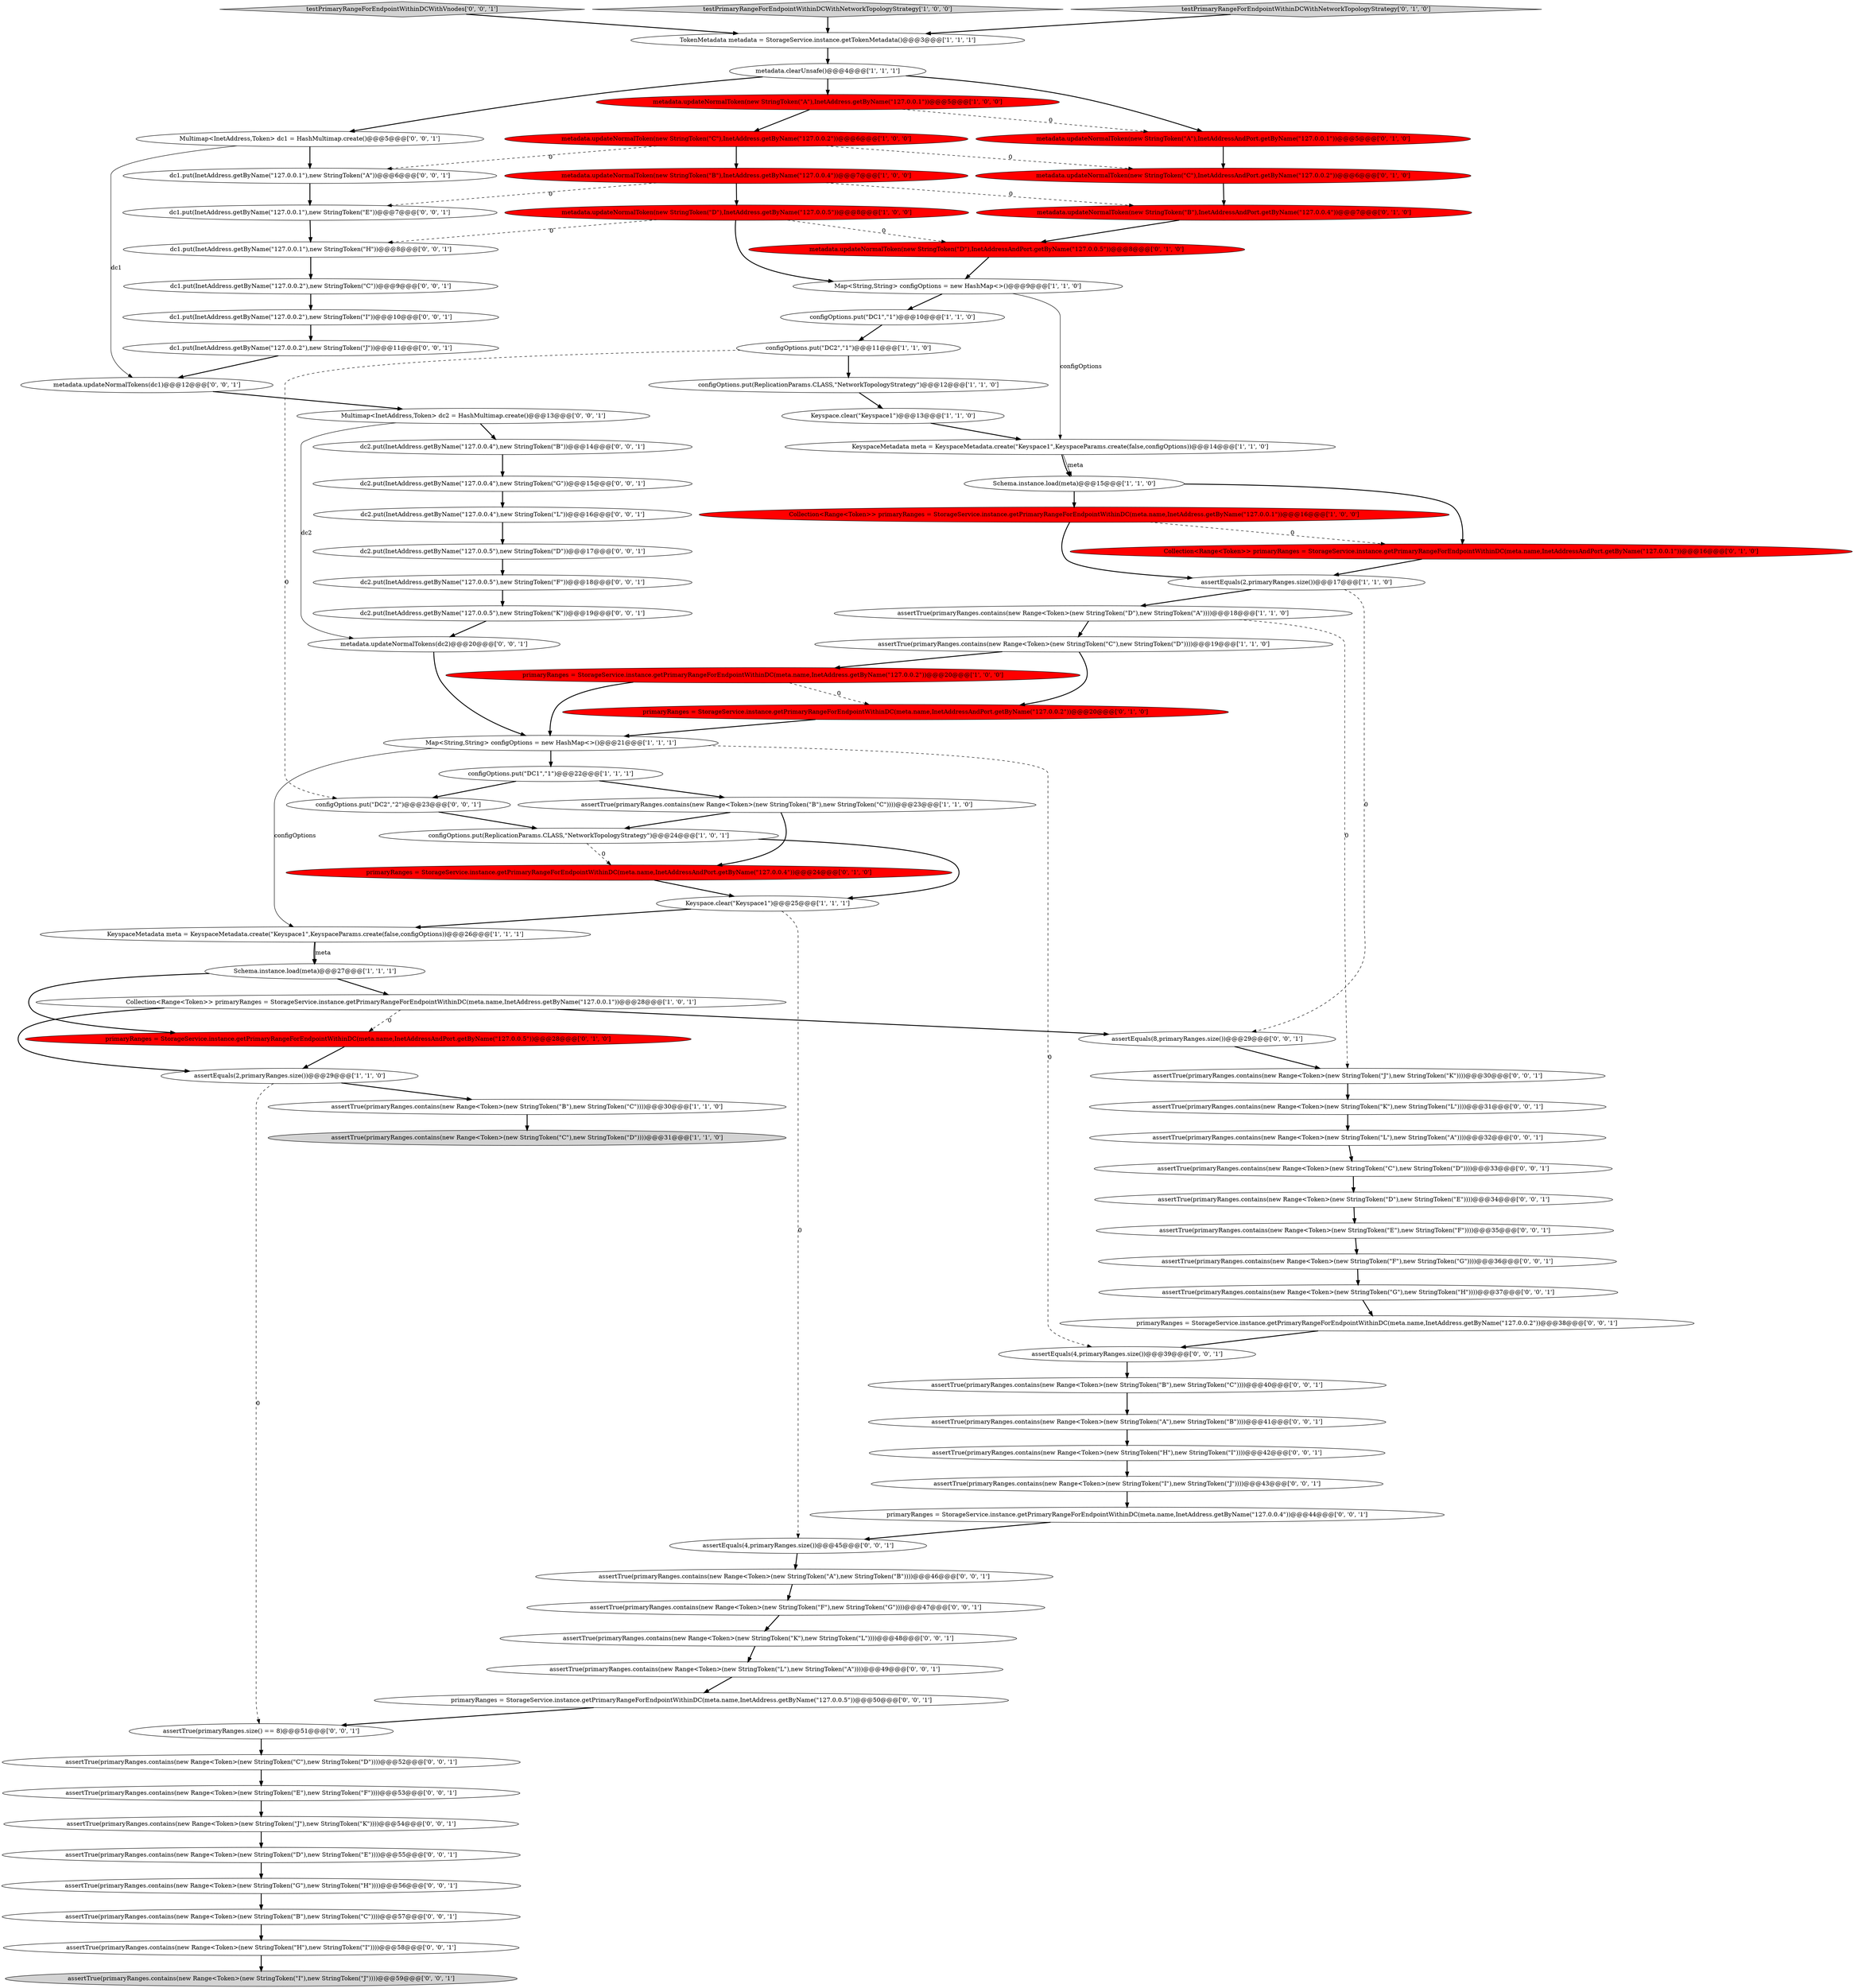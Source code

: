 digraph {
51 [style = filled, label = "dc2.put(InetAddress.getByName(\"127.0.0.5\"),new StringToken(\"D\"))@@@17@@@['0', '0', '1']", fillcolor = white, shape = ellipse image = "AAA0AAABBB3BBB"];
17 [style = filled, label = "Keyspace.clear(\"Keyspace1\")@@@13@@@['1', '1', '0']", fillcolor = white, shape = ellipse image = "AAA0AAABBB1BBB"];
10 [style = filled, label = "Map<String,String> configOptions = new HashMap<>()@@@9@@@['1', '1', '0']", fillcolor = white, shape = ellipse image = "AAA0AAABBB1BBB"];
20 [style = filled, label = "configOptions.put(\"DC2\",\"1\")@@@11@@@['1', '1', '0']", fillcolor = white, shape = ellipse image = "AAA0AAABBB1BBB"];
82 [style = filled, label = "assertTrue(primaryRanges.contains(new Range<Token>(new StringToken(\"D\"),new StringToken(\"E\"))))@@@34@@@['0', '0', '1']", fillcolor = white, shape = ellipse image = "AAA0AAABBB3BBB"];
28 [style = filled, label = "Keyspace.clear(\"Keyspace1\")@@@25@@@['1', '1', '1']", fillcolor = white, shape = ellipse image = "AAA0AAABBB1BBB"];
39 [style = filled, label = "dc2.put(InetAddress.getByName(\"127.0.0.4\"),new StringToken(\"L\"))@@@16@@@['0', '0', '1']", fillcolor = white, shape = ellipse image = "AAA0AAABBB3BBB"];
9 [style = filled, label = "primaryRanges = StorageService.instance.getPrimaryRangeForEndpointWithinDC(meta.name,InetAddress.getByName(\"127.0.0.2\"))@@@20@@@['1', '0', '0']", fillcolor = red, shape = ellipse image = "AAA1AAABBB1BBB"];
66 [style = filled, label = "assertTrue(primaryRanges.contains(new Range<Token>(new StringToken(\"A\"),new StringToken(\"B\"))))@@@41@@@['0', '0', '1']", fillcolor = white, shape = ellipse image = "AAA0AAABBB3BBB"];
81 [style = filled, label = "testPrimaryRangeForEndpointWithinDCWithVnodes['0', '0', '1']", fillcolor = lightgray, shape = diamond image = "AAA0AAABBB3BBB"];
12 [style = filled, label = "metadata.updateNormalToken(new StringToken(\"D\"),InetAddress.getByName(\"127.0.0.5\"))@@@8@@@['1', '0', '0']", fillcolor = red, shape = ellipse image = "AAA1AAABBB1BBB"];
87 [style = filled, label = "assertTrue(primaryRanges.contains(new Range<Token>(new StringToken(\"C\"),new StringToken(\"D\"))))@@@52@@@['0', '0', '1']", fillcolor = white, shape = ellipse image = "AAA0AAABBB3BBB"];
60 [style = filled, label = "assertTrue(primaryRanges.contains(new Range<Token>(new StringToken(\"F\"),new StringToken(\"G\"))))@@@36@@@['0', '0', '1']", fillcolor = white, shape = ellipse image = "AAA0AAABBB3BBB"];
11 [style = filled, label = "configOptions.put(\"DC1\",\"1\")@@@22@@@['1', '1', '1']", fillcolor = white, shape = ellipse image = "AAA0AAABBB1BBB"];
75 [style = filled, label = "assertTrue(primaryRanges.contains(new Range<Token>(new StringToken(\"F\"),new StringToken(\"G\"))))@@@47@@@['0', '0', '1']", fillcolor = white, shape = ellipse image = "AAA0AAABBB3BBB"];
70 [style = filled, label = "dc2.put(InetAddress.getByName(\"127.0.0.4\"),new StringToken(\"G\"))@@@15@@@['0', '0', '1']", fillcolor = white, shape = ellipse image = "AAA0AAABBB3BBB"];
35 [style = filled, label = "primaryRanges = StorageService.instance.getPrimaryRangeForEndpointWithinDC(meta.name,InetAddressAndPort.getByName(\"127.0.0.4\"))@@@24@@@['0', '1', '0']", fillcolor = red, shape = ellipse image = "AAA1AAABBB2BBB"];
27 [style = filled, label = "assertTrue(primaryRanges.contains(new Range<Token>(new StringToken(\"C\"),new StringToken(\"D\"))))@@@31@@@['1', '1', '0']", fillcolor = lightgray, shape = ellipse image = "AAA0AAABBB1BBB"];
5 [style = filled, label = "KeyspaceMetadata meta = KeyspaceMetadata.create(\"Keyspace1\",KeyspaceParams.create(false,configOptions))@@@14@@@['1', '1', '0']", fillcolor = white, shape = ellipse image = "AAA0AAABBB1BBB"];
45 [style = filled, label = "Multimap<InetAddress,Token> dc2 = HashMultimap.create()@@@13@@@['0', '0', '1']", fillcolor = white, shape = ellipse image = "AAA0AAABBB3BBB"];
86 [style = filled, label = "assertTrue(primaryRanges.contains(new Range<Token>(new StringToken(\"G\"),new StringToken(\"H\"))))@@@56@@@['0', '0', '1']", fillcolor = white, shape = ellipse image = "AAA0AAABBB3BBB"];
52 [style = filled, label = "dc1.put(InetAddress.getByName(\"127.0.0.1\"),new StringToken(\"H\"))@@@8@@@['0', '0', '1']", fillcolor = white, shape = ellipse image = "AAA0AAABBB3BBB"];
13 [style = filled, label = "TokenMetadata metadata = StorageService.instance.getTokenMetadata()@@@3@@@['1', '1', '1']", fillcolor = white, shape = ellipse image = "AAA0AAABBB1BBB"];
58 [style = filled, label = "assertEquals(4,primaryRanges.size())@@@45@@@['0', '0', '1']", fillcolor = white, shape = ellipse image = "AAA0AAABBB3BBB"];
74 [style = filled, label = "primaryRanges = StorageService.instance.getPrimaryRangeForEndpointWithinDC(meta.name,InetAddress.getByName(\"127.0.0.4\"))@@@44@@@['0', '0', '1']", fillcolor = white, shape = ellipse image = "AAA0AAABBB3BBB"];
40 [style = filled, label = "primaryRanges = StorageService.instance.getPrimaryRangeForEndpointWithinDC(meta.name,InetAddress.getByName(\"127.0.0.2\"))@@@38@@@['0', '0', '1']", fillcolor = white, shape = ellipse image = "AAA0AAABBB3BBB"];
67 [style = filled, label = "assertTrue(primaryRanges.contains(new Range<Token>(new StringToken(\"A\"),new StringToken(\"B\"))))@@@46@@@['0', '0', '1']", fillcolor = white, shape = ellipse image = "AAA0AAABBB3BBB"];
56 [style = filled, label = "assertTrue(primaryRanges.contains(new Range<Token>(new StringToken(\"K\"),new StringToken(\"L\"))))@@@31@@@['0', '0', '1']", fillcolor = white, shape = ellipse image = "AAA0AAABBB3BBB"];
34 [style = filled, label = "Collection<Range<Token>> primaryRanges = StorageService.instance.getPrimaryRangeForEndpointWithinDC(meta.name,InetAddressAndPort.getByName(\"127.0.0.1\"))@@@16@@@['0', '1', '0']", fillcolor = red, shape = ellipse image = "AAA1AAABBB2BBB"];
25 [style = filled, label = "KeyspaceMetadata meta = KeyspaceMetadata.create(\"Keyspace1\",KeyspaceParams.create(false,configOptions))@@@26@@@['1', '1', '1']", fillcolor = white, shape = ellipse image = "AAA0AAABBB1BBB"];
79 [style = filled, label = "dc1.put(InetAddress.getByName(\"127.0.0.2\"),new StringToken(\"J\"))@@@11@@@['0', '0', '1']", fillcolor = white, shape = ellipse image = "AAA0AAABBB3BBB"];
44 [style = filled, label = "assertTrue(primaryRanges.contains(new Range<Token>(new StringToken(\"G\"),new StringToken(\"H\"))))@@@37@@@['0', '0', '1']", fillcolor = white, shape = ellipse image = "AAA0AAABBB3BBB"];
53 [style = filled, label = "dc1.put(InetAddress.getByName(\"127.0.0.2\"),new StringToken(\"C\"))@@@9@@@['0', '0', '1']", fillcolor = white, shape = ellipse image = "AAA0AAABBB3BBB"];
26 [style = filled, label = "assertTrue(primaryRanges.contains(new Range<Token>(new StringToken(\"B\"),new StringToken(\"C\"))))@@@30@@@['1', '1', '0']", fillcolor = white, shape = ellipse image = "AAA0AAABBB1BBB"];
50 [style = filled, label = "assertTrue(primaryRanges.contains(new Range<Token>(new StringToken(\"C\"),new StringToken(\"D\"))))@@@33@@@['0', '0', '1']", fillcolor = white, shape = ellipse image = "AAA0AAABBB3BBB"];
69 [style = filled, label = "assertTrue(primaryRanges.contains(new Range<Token>(new StringToken(\"E\"),new StringToken(\"F\"))))@@@35@@@['0', '0', '1']", fillcolor = white, shape = ellipse image = "AAA0AAABBB3BBB"];
24 [style = filled, label = "testPrimaryRangeForEndpointWithinDCWithNetworkTopologyStrategy['1', '0', '0']", fillcolor = lightgray, shape = diamond image = "AAA0AAABBB1BBB"];
31 [style = filled, label = "primaryRanges = StorageService.instance.getPrimaryRangeForEndpointWithinDC(meta.name,InetAddressAndPort.getByName(\"127.0.0.2\"))@@@20@@@['0', '1', '0']", fillcolor = red, shape = ellipse image = "AAA1AAABBB2BBB"];
61 [style = filled, label = "assertTrue(primaryRanges.contains(new Range<Token>(new StringToken(\"I\"),new StringToken(\"J\"))))@@@59@@@['0', '0', '1']", fillcolor = lightgray, shape = ellipse image = "AAA0AAABBB3BBB"];
42 [style = filled, label = "assertTrue(primaryRanges.contains(new Range<Token>(new StringToken(\"B\"),new StringToken(\"C\"))))@@@40@@@['0', '0', '1']", fillcolor = white, shape = ellipse image = "AAA0AAABBB3BBB"];
76 [style = filled, label = "assertTrue(primaryRanges.contains(new Range<Token>(new StringToken(\"D\"),new StringToken(\"E\"))))@@@55@@@['0', '0', '1']", fillcolor = white, shape = ellipse image = "AAA0AAABBB3BBB"];
43 [style = filled, label = "assertTrue(primaryRanges.contains(new Range<Token>(new StringToken(\"H\"),new StringToken(\"I\"))))@@@58@@@['0', '0', '1']", fillcolor = white, shape = ellipse image = "AAA0AAABBB3BBB"];
2 [style = filled, label = "configOptions.put(ReplicationParams.CLASS,\"NetworkTopologyStrategy\")@@@24@@@['1', '0', '1']", fillcolor = white, shape = ellipse image = "AAA0AAABBB1BBB"];
0 [style = filled, label = "metadata.updateNormalToken(new StringToken(\"A\"),InetAddress.getByName(\"127.0.0.1\"))@@@5@@@['1', '0', '0']", fillcolor = red, shape = ellipse image = "AAA1AAABBB1BBB"];
1 [style = filled, label = "assertEquals(2,primaryRanges.size())@@@29@@@['1', '1', '0']", fillcolor = white, shape = ellipse image = "AAA0AAABBB1BBB"];
77 [style = filled, label = "dc1.put(InetAddress.getByName(\"127.0.0.1\"),new StringToken(\"A\"))@@@6@@@['0', '0', '1']", fillcolor = white, shape = ellipse image = "AAA0AAABBB3BBB"];
63 [style = filled, label = "assertEquals(8,primaryRanges.size())@@@29@@@['0', '0', '1']", fillcolor = white, shape = ellipse image = "AAA0AAABBB3BBB"];
22 [style = filled, label = "Collection<Range<Token>> primaryRanges = StorageService.instance.getPrimaryRangeForEndpointWithinDC(meta.name,InetAddress.getByName(\"127.0.0.1\"))@@@16@@@['1', '0', '0']", fillcolor = red, shape = ellipse image = "AAA1AAABBB1BBB"];
57 [style = filled, label = "assertTrue(primaryRanges.contains(new Range<Token>(new StringToken(\"I\"),new StringToken(\"J\"))))@@@43@@@['0', '0', '1']", fillcolor = white, shape = ellipse image = "AAA0AAABBB3BBB"];
65 [style = filled, label = "assertTrue(primaryRanges.contains(new Range<Token>(new StringToken(\"B\"),new StringToken(\"C\"))))@@@57@@@['0', '0', '1']", fillcolor = white, shape = ellipse image = "AAA0AAABBB3BBB"];
3 [style = filled, label = "configOptions.put(\"DC1\",\"1\")@@@10@@@['1', '1', '0']", fillcolor = white, shape = ellipse image = "AAA0AAABBB1BBB"];
8 [style = filled, label = "Map<String,String> configOptions = new HashMap<>()@@@21@@@['1', '1', '1']", fillcolor = white, shape = ellipse image = "AAA0AAABBB1BBB"];
73 [style = filled, label = "dc1.put(InetAddress.getByName(\"127.0.0.2\"),new StringToken(\"I\"))@@@10@@@['0', '0', '1']", fillcolor = white, shape = ellipse image = "AAA0AAABBB3BBB"];
68 [style = filled, label = "primaryRanges = StorageService.instance.getPrimaryRangeForEndpointWithinDC(meta.name,InetAddress.getByName(\"127.0.0.5\"))@@@50@@@['0', '0', '1']", fillcolor = white, shape = ellipse image = "AAA0AAABBB3BBB"];
15 [style = filled, label = "metadata.updateNormalToken(new StringToken(\"C\"),InetAddress.getByName(\"127.0.0.2\"))@@@6@@@['1', '0', '0']", fillcolor = red, shape = ellipse image = "AAA1AAABBB1BBB"];
29 [style = filled, label = "configOptions.put(ReplicationParams.CLASS,\"NetworkTopologyStrategy\")@@@12@@@['1', '1', '0']", fillcolor = white, shape = ellipse image = "AAA0AAABBB1BBB"];
55 [style = filled, label = "assertTrue(primaryRanges.contains(new Range<Token>(new StringToken(\"L\"),new StringToken(\"A\"))))@@@32@@@['0', '0', '1']", fillcolor = white, shape = ellipse image = "AAA0AAABBB3BBB"];
84 [style = filled, label = "Multimap<InetAddress,Token> dc1 = HashMultimap.create()@@@5@@@['0', '0', '1']", fillcolor = white, shape = ellipse image = "AAA0AAABBB3BBB"];
64 [style = filled, label = "assertTrue(primaryRanges.contains(new Range<Token>(new StringToken(\"J\"),new StringToken(\"K\"))))@@@30@@@['0', '0', '1']", fillcolor = white, shape = ellipse image = "AAA0AAABBB3BBB"];
80 [style = filled, label = "assertTrue(primaryRanges.contains(new Range<Token>(new StringToken(\"K\"),new StringToken(\"L\"))))@@@48@@@['0', '0', '1']", fillcolor = white, shape = ellipse image = "AAA0AAABBB3BBB"];
48 [style = filled, label = "metadata.updateNormalTokens(dc1)@@@12@@@['0', '0', '1']", fillcolor = white, shape = ellipse image = "AAA0AAABBB3BBB"];
49 [style = filled, label = "dc2.put(InetAddress.getByName(\"127.0.0.5\"),new StringToken(\"F\"))@@@18@@@['0', '0', '1']", fillcolor = white, shape = ellipse image = "AAA0AAABBB3BBB"];
18 [style = filled, label = "assertEquals(2,primaryRanges.size())@@@17@@@['1', '1', '0']", fillcolor = white, shape = ellipse image = "AAA0AAABBB1BBB"];
36 [style = filled, label = "primaryRanges = StorageService.instance.getPrimaryRangeForEndpointWithinDC(meta.name,InetAddressAndPort.getByName(\"127.0.0.5\"))@@@28@@@['0', '1', '0']", fillcolor = red, shape = ellipse image = "AAA1AAABBB2BBB"];
83 [style = filled, label = "assertTrue(primaryRanges.contains(new Range<Token>(new StringToken(\"H\"),new StringToken(\"I\"))))@@@42@@@['0', '0', '1']", fillcolor = white, shape = ellipse image = "AAA0AAABBB3BBB"];
16 [style = filled, label = "metadata.updateNormalToken(new StringToken(\"B\"),InetAddress.getByName(\"127.0.0.4\"))@@@7@@@['1', '0', '0']", fillcolor = red, shape = ellipse image = "AAA1AAABBB1BBB"];
7 [style = filled, label = "assertTrue(primaryRanges.contains(new Range<Token>(new StringToken(\"D\"),new StringToken(\"A\"))))@@@18@@@['1', '1', '0']", fillcolor = white, shape = ellipse image = "AAA0AAABBB1BBB"];
62 [style = filled, label = "assertEquals(4,primaryRanges.size())@@@39@@@['0', '0', '1']", fillcolor = white, shape = ellipse image = "AAA0AAABBB3BBB"];
85 [style = filled, label = "configOptions.put(\"DC2\",\"2\")@@@23@@@['0', '0', '1']", fillcolor = white, shape = ellipse image = "AAA0AAABBB3BBB"];
19 [style = filled, label = "Collection<Range<Token>> primaryRanges = StorageService.instance.getPrimaryRangeForEndpointWithinDC(meta.name,InetAddress.getByName(\"127.0.0.1\"))@@@28@@@['1', '0', '1']", fillcolor = white, shape = ellipse image = "AAA0AAABBB1BBB"];
14 [style = filled, label = "metadata.clearUnsafe()@@@4@@@['1', '1', '1']", fillcolor = white, shape = ellipse image = "AAA0AAABBB1BBB"];
6 [style = filled, label = "Schema.instance.load(meta)@@@27@@@['1', '1', '1']", fillcolor = white, shape = ellipse image = "AAA0AAABBB1BBB"];
32 [style = filled, label = "metadata.updateNormalToken(new StringToken(\"B\"),InetAddressAndPort.getByName(\"127.0.0.4\"))@@@7@@@['0', '1', '0']", fillcolor = red, shape = ellipse image = "AAA1AAABBB2BBB"];
38 [style = filled, label = "metadata.updateNormalToken(new StringToken(\"D\"),InetAddressAndPort.getByName(\"127.0.0.5\"))@@@8@@@['0', '1', '0']", fillcolor = red, shape = ellipse image = "AAA1AAABBB2BBB"];
78 [style = filled, label = "assertTrue(primaryRanges.contains(new Range<Token>(new StringToken(\"J\"),new StringToken(\"K\"))))@@@54@@@['0', '0', '1']", fillcolor = white, shape = ellipse image = "AAA0AAABBB3BBB"];
33 [style = filled, label = "testPrimaryRangeForEndpointWithinDCWithNetworkTopologyStrategy['0', '1', '0']", fillcolor = lightgray, shape = diamond image = "AAA0AAABBB2BBB"];
37 [style = filled, label = "metadata.updateNormalToken(new StringToken(\"C\"),InetAddressAndPort.getByName(\"127.0.0.2\"))@@@6@@@['0', '1', '0']", fillcolor = red, shape = ellipse image = "AAA1AAABBB2BBB"];
41 [style = filled, label = "dc1.put(InetAddress.getByName(\"127.0.0.1\"),new StringToken(\"E\"))@@@7@@@['0', '0', '1']", fillcolor = white, shape = ellipse image = "AAA0AAABBB3BBB"];
71 [style = filled, label = "assertTrue(primaryRanges.contains(new Range<Token>(new StringToken(\"E\"),new StringToken(\"F\"))))@@@53@@@['0', '0', '1']", fillcolor = white, shape = ellipse image = "AAA0AAABBB3BBB"];
47 [style = filled, label = "assertTrue(primaryRanges.size() == 8)@@@51@@@['0', '0', '1']", fillcolor = white, shape = ellipse image = "AAA0AAABBB3BBB"];
46 [style = filled, label = "dc2.put(InetAddress.getByName(\"127.0.0.4\"),new StringToken(\"B\"))@@@14@@@['0', '0', '1']", fillcolor = white, shape = ellipse image = "AAA0AAABBB3BBB"];
21 [style = filled, label = "assertTrue(primaryRanges.contains(new Range<Token>(new StringToken(\"B\"),new StringToken(\"C\"))))@@@23@@@['1', '1', '0']", fillcolor = white, shape = ellipse image = "AAA0AAABBB1BBB"];
30 [style = filled, label = "metadata.updateNormalToken(new StringToken(\"A\"),InetAddressAndPort.getByName(\"127.0.0.1\"))@@@5@@@['0', '1', '0']", fillcolor = red, shape = ellipse image = "AAA1AAABBB2BBB"];
59 [style = filled, label = "dc2.put(InetAddress.getByName(\"127.0.0.5\"),new StringToken(\"K\"))@@@19@@@['0', '0', '1']", fillcolor = white, shape = ellipse image = "AAA0AAABBB3BBB"];
72 [style = filled, label = "assertTrue(primaryRanges.contains(new Range<Token>(new StringToken(\"L\"),new StringToken(\"A\"))))@@@49@@@['0', '0', '1']", fillcolor = white, shape = ellipse image = "AAA0AAABBB3BBB"];
54 [style = filled, label = "metadata.updateNormalTokens(dc2)@@@20@@@['0', '0', '1']", fillcolor = white, shape = ellipse image = "AAA0AAABBB3BBB"];
23 [style = filled, label = "Schema.instance.load(meta)@@@15@@@['1', '1', '0']", fillcolor = white, shape = ellipse image = "AAA0AAABBB1BBB"];
4 [style = filled, label = "assertTrue(primaryRanges.contains(new Range<Token>(new StringToken(\"C\"),new StringToken(\"D\"))))@@@19@@@['1', '1', '0']", fillcolor = white, shape = ellipse image = "AAA0AAABBB1BBB"];
12->38 [style = dashed, label="0"];
84->77 [style = bold, label=""];
49->59 [style = bold, label=""];
16->32 [style = dashed, label="0"];
69->60 [style = bold, label=""];
34->18 [style = bold, label=""];
22->34 [style = dashed, label="0"];
25->6 [style = bold, label=""];
0->15 [style = bold, label=""];
21->2 [style = bold, label=""];
19->1 [style = bold, label=""];
12->10 [style = bold, label=""];
23->22 [style = bold, label=""];
62->42 [style = bold, label=""];
39->51 [style = bold, label=""];
19->63 [style = bold, label=""];
57->74 [style = bold, label=""];
0->30 [style = dashed, label="0"];
10->5 [style = solid, label="configOptions"];
37->32 [style = bold, label=""];
28->25 [style = bold, label=""];
21->35 [style = bold, label=""];
8->11 [style = bold, label=""];
13->14 [style = bold, label=""];
2->28 [style = bold, label=""];
59->54 [style = bold, label=""];
79->48 [style = bold, label=""];
17->5 [style = bold, label=""];
40->62 [style = bold, label=""];
14->30 [style = bold, label=""];
5->23 [style = bold, label=""];
18->63 [style = dashed, label="0"];
81->13 [style = bold, label=""];
28->58 [style = dashed, label="0"];
7->64 [style = dashed, label="0"];
73->79 [style = bold, label=""];
47->87 [style = bold, label=""];
9->8 [style = bold, label=""];
33->13 [style = bold, label=""];
35->28 [style = bold, label=""];
50->82 [style = bold, label=""];
26->27 [style = bold, label=""];
70->39 [style = bold, label=""];
16->41 [style = dashed, label="0"];
22->18 [style = bold, label=""];
66->83 [style = bold, label=""];
9->31 [style = dashed, label="0"];
1->47 [style = dashed, label="0"];
76->86 [style = bold, label=""];
84->48 [style = solid, label="dc1"];
87->71 [style = bold, label=""];
58->67 [style = bold, label=""];
45->46 [style = bold, label=""];
18->7 [style = bold, label=""];
86->65 [style = bold, label=""];
71->78 [style = bold, label=""];
24->13 [style = bold, label=""];
60->44 [style = bold, label=""];
4->9 [style = bold, label=""];
29->17 [style = bold, label=""];
67->75 [style = bold, label=""];
80->72 [style = bold, label=""];
45->54 [style = solid, label="dc2"];
2->35 [style = dashed, label="0"];
11->21 [style = bold, label=""];
8->62 [style = dashed, label="0"];
7->4 [style = bold, label=""];
5->23 [style = solid, label="meta"];
46->70 [style = bold, label=""];
14->84 [style = bold, label=""];
43->61 [style = bold, label=""];
4->31 [style = bold, label=""];
54->8 [style = bold, label=""];
8->25 [style = solid, label="configOptions"];
55->50 [style = bold, label=""];
31->8 [style = bold, label=""];
12->52 [style = dashed, label="0"];
74->58 [style = bold, label=""];
25->6 [style = solid, label="meta"];
75->80 [style = bold, label=""];
52->53 [style = bold, label=""];
20->29 [style = bold, label=""];
38->10 [style = bold, label=""];
63->64 [style = bold, label=""];
15->37 [style = dashed, label="0"];
65->43 [style = bold, label=""];
77->41 [style = bold, label=""];
11->85 [style = bold, label=""];
15->77 [style = dashed, label="0"];
42->66 [style = bold, label=""];
44->40 [style = bold, label=""];
10->3 [style = bold, label=""];
53->73 [style = bold, label=""];
6->19 [style = bold, label=""];
51->49 [style = bold, label=""];
30->37 [style = bold, label=""];
20->85 [style = dashed, label="0"];
1->26 [style = bold, label=""];
15->16 [style = bold, label=""];
6->36 [style = bold, label=""];
36->1 [style = bold, label=""];
85->2 [style = bold, label=""];
41->52 [style = bold, label=""];
32->38 [style = bold, label=""];
3->20 [style = bold, label=""];
48->45 [style = bold, label=""];
64->56 [style = bold, label=""];
14->0 [style = bold, label=""];
19->36 [style = dashed, label="0"];
82->69 [style = bold, label=""];
68->47 [style = bold, label=""];
23->34 [style = bold, label=""];
83->57 [style = bold, label=""];
78->76 [style = bold, label=""];
72->68 [style = bold, label=""];
16->12 [style = bold, label=""];
56->55 [style = bold, label=""];
}
